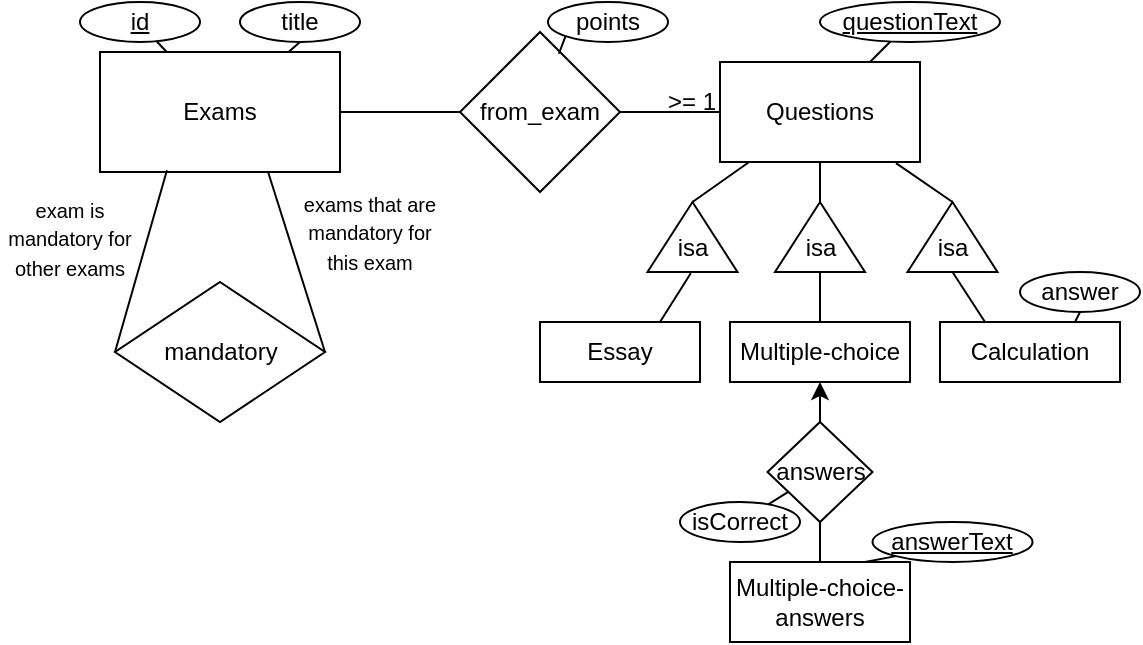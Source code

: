<mxfile version="24.0.4" type="device" pages="3">
  <diagram name="Page-1" id="lYgGl5atpQ3WkVsg2Kto">
    <mxGraphModel dx="724" dy="390" grid="1" gridSize="10" guides="1" tooltips="1" connect="1" arrows="1" fold="1" page="1" pageScale="1" pageWidth="827" pageHeight="1169" math="0" shadow="0">
      <root>
        <mxCell id="0" />
        <mxCell id="1" parent="0" />
        <mxCell id="aWoG7Blhz6DWmbMNtTgy-21" value="Exams" style="rounded=0;whiteSpace=wrap;html=1;" parent="1" vertex="1">
          <mxGeometry x="130" y="55" width="120" height="60" as="geometry" />
        </mxCell>
        <mxCell id="aWoG7Blhz6DWmbMNtTgy-22" value="&lt;u&gt;id&lt;/u&gt;" style="ellipse;whiteSpace=wrap;html=1;" parent="1" vertex="1">
          <mxGeometry x="120" y="30" width="60" height="20" as="geometry" />
        </mxCell>
        <mxCell id="aWoG7Blhz6DWmbMNtTgy-23" value="title" style="ellipse;whiteSpace=wrap;html=1;" parent="1" vertex="1">
          <mxGeometry x="200" y="30" width="60" height="20" as="geometry" />
        </mxCell>
        <mxCell id="aWoG7Blhz6DWmbMNtTgy-24" value="" style="endArrow=none;html=1;rounded=0;" parent="1" source="aWoG7Blhz6DWmbMNtTgy-22" target="aWoG7Blhz6DWmbMNtTgy-21" edge="1">
          <mxGeometry width="50" height="50" relative="1" as="geometry">
            <mxPoint x="380" y="130" as="sourcePoint" />
            <mxPoint x="430" y="80" as="targetPoint" />
          </mxGeometry>
        </mxCell>
        <mxCell id="aWoG7Blhz6DWmbMNtTgy-25" value="" style="endArrow=none;html=1;rounded=0;entryX=0.5;entryY=1;entryDx=0;entryDy=0;" parent="1" source="aWoG7Blhz6DWmbMNtTgy-21" target="aWoG7Blhz6DWmbMNtTgy-23" edge="1">
          <mxGeometry width="50" height="50" relative="1" as="geometry">
            <mxPoint x="390" y="140" as="sourcePoint" />
            <mxPoint x="440" y="90" as="targetPoint" />
          </mxGeometry>
        </mxCell>
        <mxCell id="aWoG7Blhz6DWmbMNtTgy-26" value="Questions" style="rounded=0;whiteSpace=wrap;html=1;" parent="1" vertex="1">
          <mxGeometry x="440" y="60" width="100" height="50" as="geometry" />
        </mxCell>
        <mxCell id="aWoG7Blhz6DWmbMNtTgy-27" value="from_exam" style="rhombus;whiteSpace=wrap;html=1;" parent="1" vertex="1">
          <mxGeometry x="310" y="45" width="80" height="80" as="geometry" />
        </mxCell>
        <mxCell id="aWoG7Blhz6DWmbMNtTgy-29" value="" style="endArrow=none;html=1;rounded=0;exitX=0;exitY=0.5;exitDx=0;exitDy=0;" parent="1" source="aWoG7Blhz6DWmbMNtTgy-27" target="aWoG7Blhz6DWmbMNtTgy-21" edge="1">
          <mxGeometry width="50" height="50" relative="1" as="geometry">
            <mxPoint x="380" y="130" as="sourcePoint" />
            <mxPoint x="430" y="80" as="targetPoint" />
          </mxGeometry>
        </mxCell>
        <mxCell id="aWoG7Blhz6DWmbMNtTgy-31" value="points" style="ellipse;whiteSpace=wrap;html=1;" parent="1" vertex="1">
          <mxGeometry x="354" y="30" width="60" height="20" as="geometry" />
        </mxCell>
        <mxCell id="aWoG7Blhz6DWmbMNtTgy-32" value="" style="endArrow=none;html=1;rounded=0;entryX=0;entryY=1;entryDx=0;entryDy=0;exitX=0.618;exitY=0.136;exitDx=0;exitDy=0;exitPerimeter=0;" parent="1" source="aWoG7Blhz6DWmbMNtTgy-27" target="aWoG7Blhz6DWmbMNtTgy-31" edge="1">
          <mxGeometry width="50" height="50" relative="1" as="geometry">
            <mxPoint x="380" y="130" as="sourcePoint" />
            <mxPoint x="430" y="80" as="targetPoint" />
          </mxGeometry>
        </mxCell>
        <mxCell id="aWoG7Blhz6DWmbMNtTgy-33" value="&lt;u&gt;questionText&lt;/u&gt;" style="ellipse;whiteSpace=wrap;html=1;" parent="1" vertex="1">
          <mxGeometry x="490" y="30" width="90" height="20" as="geometry" />
        </mxCell>
        <mxCell id="aWoG7Blhz6DWmbMNtTgy-36" value="" style="group" parent="1" vertex="1" connectable="0">
          <mxGeometry x="463.75" y="130" width="52.5" height="35" as="geometry" />
        </mxCell>
        <mxCell id="aWoG7Blhz6DWmbMNtTgy-34" value="" style="triangle;whiteSpace=wrap;html=1;rotation=-90;movable=1;resizable=1;rotatable=1;deletable=1;editable=1;locked=0;connectable=1;" parent="aWoG7Blhz6DWmbMNtTgy-36" vertex="1">
          <mxGeometry x="8.75" y="-5" width="35" height="45" as="geometry" />
        </mxCell>
        <mxCell id="aWoG7Blhz6DWmbMNtTgy-35" value="isa" style="text;html=1;align=center;verticalAlign=middle;whiteSpace=wrap;rounded=0;movable=1;resizable=1;rotatable=1;deletable=1;editable=1;locked=0;connectable=1;" parent="aWoG7Blhz6DWmbMNtTgy-36" vertex="1">
          <mxGeometry y="12.5" width="52.5" height="20" as="geometry" />
        </mxCell>
        <mxCell id="aWoG7Blhz6DWmbMNtTgy-38" value="Essay" style="rounded=0;whiteSpace=wrap;html=1;" parent="1" vertex="1">
          <mxGeometry x="350" y="190" width="80" height="30" as="geometry" />
        </mxCell>
        <mxCell id="aWoG7Blhz6DWmbMNtTgy-39" value="Multiple-choice" style="rounded=0;whiteSpace=wrap;html=1;" parent="1" vertex="1">
          <mxGeometry x="445" y="190" width="90" height="30" as="geometry" />
        </mxCell>
        <mxCell id="aWoG7Blhz6DWmbMNtTgy-40" value="Calculation" style="rounded=0;whiteSpace=wrap;html=1;" parent="1" vertex="1">
          <mxGeometry x="550" y="190" width="90" height="30" as="geometry" />
        </mxCell>
        <mxCell id="aWoG7Blhz6DWmbMNtTgy-41" value="" style="endArrow=none;html=1;rounded=0;" parent="1" source="aWoG7Blhz6DWmbMNtTgy-26" target="aWoG7Blhz6DWmbMNtTgy-33" edge="1">
          <mxGeometry width="50" height="50" relative="1" as="geometry">
            <mxPoint x="210" y="210" as="sourcePoint" />
            <mxPoint x="260" y="160" as="targetPoint" />
          </mxGeometry>
        </mxCell>
        <mxCell id="aWoG7Blhz6DWmbMNtTgy-42" value="Multiple-choice-answers" style="rounded=0;whiteSpace=wrap;html=1;" parent="1" vertex="1">
          <mxGeometry x="445" y="310" width="90" height="40" as="geometry" />
        </mxCell>
        <mxCell id="aWoG7Blhz6DWmbMNtTgy-43" value="" style="group" parent="1" vertex="1" connectable="0">
          <mxGeometry x="530" y="130" width="52.5" height="35" as="geometry" />
        </mxCell>
        <mxCell id="aWoG7Blhz6DWmbMNtTgy-44" value="" style="triangle;whiteSpace=wrap;html=1;rotation=-90;movable=1;resizable=1;rotatable=1;deletable=1;editable=1;locked=0;connectable=1;" parent="aWoG7Blhz6DWmbMNtTgy-43" vertex="1">
          <mxGeometry x="8.75" y="-5" width="35" height="45" as="geometry" />
        </mxCell>
        <mxCell id="aWoG7Blhz6DWmbMNtTgy-45" value="isa" style="text;html=1;align=center;verticalAlign=middle;whiteSpace=wrap;rounded=0;movable=1;resizable=1;rotatable=1;deletable=1;editable=1;locked=0;connectable=1;" parent="aWoG7Blhz6DWmbMNtTgy-43" vertex="1">
          <mxGeometry y="12.5" width="52.5" height="20" as="geometry" />
        </mxCell>
        <mxCell id="aWoG7Blhz6DWmbMNtTgy-46" value="" style="group" parent="1" vertex="1" connectable="0">
          <mxGeometry x="400" y="130" width="52.5" height="35" as="geometry" />
        </mxCell>
        <mxCell id="aWoG7Blhz6DWmbMNtTgy-47" value="" style="triangle;whiteSpace=wrap;html=1;rotation=-90;movable=1;resizable=1;rotatable=1;deletable=1;editable=1;locked=0;connectable=1;" parent="aWoG7Blhz6DWmbMNtTgy-46" vertex="1">
          <mxGeometry x="8.75" y="-5" width="35" height="45" as="geometry" />
        </mxCell>
        <mxCell id="aWoG7Blhz6DWmbMNtTgy-48" value="isa" style="text;html=1;align=center;verticalAlign=middle;whiteSpace=wrap;rounded=0;movable=1;resizable=1;rotatable=1;deletable=1;editable=1;locked=0;connectable=1;" parent="aWoG7Blhz6DWmbMNtTgy-46" vertex="1">
          <mxGeometry y="12.5" width="52.5" height="20" as="geometry" />
        </mxCell>
        <mxCell id="aWoG7Blhz6DWmbMNtTgy-50" value="" style="endArrow=none;html=1;rounded=0;entryX=0.88;entryY=1.011;entryDx=0;entryDy=0;exitX=1;exitY=0.5;exitDx=0;exitDy=0;entryPerimeter=0;" parent="1" source="aWoG7Blhz6DWmbMNtTgy-44" target="aWoG7Blhz6DWmbMNtTgy-26" edge="1">
          <mxGeometry width="50" height="50" relative="1" as="geometry">
            <mxPoint x="270" y="150" as="sourcePoint" />
            <mxPoint x="320" y="100" as="targetPoint" />
          </mxGeometry>
        </mxCell>
        <mxCell id="aWoG7Blhz6DWmbMNtTgy-51" value="" style="endArrow=none;html=1;rounded=0;entryX=0.5;entryY=1;entryDx=0;entryDy=0;" parent="1" target="aWoG7Blhz6DWmbMNtTgy-26" edge="1">
          <mxGeometry width="50" height="50" relative="1" as="geometry">
            <mxPoint x="490" y="130" as="sourcePoint" />
            <mxPoint x="320" y="100" as="targetPoint" />
          </mxGeometry>
        </mxCell>
        <mxCell id="aWoG7Blhz6DWmbMNtTgy-52" value="" style="endArrow=none;html=1;rounded=0;exitX=1;exitY=0.5;exitDx=0;exitDy=0;" parent="1" source="aWoG7Blhz6DWmbMNtTgy-47" target="aWoG7Blhz6DWmbMNtTgy-26" edge="1">
          <mxGeometry width="50" height="50" relative="1" as="geometry">
            <mxPoint x="270" y="150" as="sourcePoint" />
            <mxPoint x="320" y="100" as="targetPoint" />
          </mxGeometry>
        </mxCell>
        <mxCell id="aWoG7Blhz6DWmbMNtTgy-53" value="" style="endArrow=none;html=1;rounded=0;entryX=0;entryY=0.5;entryDx=0;entryDy=0;exitX=0.25;exitY=0;exitDx=0;exitDy=0;" parent="1" source="aWoG7Blhz6DWmbMNtTgy-40" target="aWoG7Blhz6DWmbMNtTgy-44" edge="1">
          <mxGeometry width="50" height="50" relative="1" as="geometry">
            <mxPoint x="340" y="170" as="sourcePoint" />
            <mxPoint x="390" y="120" as="targetPoint" />
          </mxGeometry>
        </mxCell>
        <mxCell id="aWoG7Blhz6DWmbMNtTgy-54" value="" style="endArrow=none;html=1;rounded=0;exitX=0.5;exitY=0;exitDx=0;exitDy=0;" parent="1" source="aWoG7Blhz6DWmbMNtTgy-39" target="aWoG7Blhz6DWmbMNtTgy-34" edge="1">
          <mxGeometry width="50" height="50" relative="1" as="geometry">
            <mxPoint x="340" y="170" as="sourcePoint" />
            <mxPoint x="390" y="120" as="targetPoint" />
          </mxGeometry>
        </mxCell>
        <mxCell id="aWoG7Blhz6DWmbMNtTgy-55" value="" style="endArrow=none;html=1;rounded=0;entryX=-0.017;entryY=0.481;entryDx=0;entryDy=0;exitX=0.75;exitY=0;exitDx=0;exitDy=0;entryPerimeter=0;" parent="1" source="aWoG7Blhz6DWmbMNtTgy-38" target="aWoG7Blhz6DWmbMNtTgy-47" edge="1">
          <mxGeometry width="50" height="50" relative="1" as="geometry">
            <mxPoint x="340" y="170" as="sourcePoint" />
            <mxPoint x="390" y="120" as="targetPoint" />
          </mxGeometry>
        </mxCell>
        <mxCell id="aWoG7Blhz6DWmbMNtTgy-56" value="answer" style="ellipse;whiteSpace=wrap;html=1;" parent="1" vertex="1">
          <mxGeometry x="590" y="165" width="60" height="20" as="geometry" />
        </mxCell>
        <mxCell id="aWoG7Blhz6DWmbMNtTgy-57" value="" style="endArrow=none;html=1;rounded=0;entryX=0.5;entryY=1;entryDx=0;entryDy=0;exitX=0.75;exitY=0;exitDx=0;exitDy=0;" parent="1" source="aWoG7Blhz6DWmbMNtTgy-40" target="aWoG7Blhz6DWmbMNtTgy-56" edge="1">
          <mxGeometry width="50" height="50" relative="1" as="geometry">
            <mxPoint x="470" y="180" as="sourcePoint" />
            <mxPoint x="520" y="130" as="targetPoint" />
          </mxGeometry>
        </mxCell>
        <mxCell id="aWoG7Blhz6DWmbMNtTgy-77" value="answers" style="rhombus;whiteSpace=wrap;html=1;" parent="1" vertex="1">
          <mxGeometry x="463.75" y="240" width="52.5" height="50" as="geometry" />
        </mxCell>
        <mxCell id="aWoG7Blhz6DWmbMNtTgy-79" value="" style="endArrow=none;html=1;rounded=0;entryX=0.5;entryY=1;entryDx=0;entryDy=0;exitX=0.5;exitY=0;exitDx=0;exitDy=0;" parent="1" source="aWoG7Blhz6DWmbMNtTgy-42" target="aWoG7Blhz6DWmbMNtTgy-77" edge="1">
          <mxGeometry width="50" height="50" relative="1" as="geometry">
            <mxPoint x="400" y="280" as="sourcePoint" />
            <mxPoint x="450" y="230" as="targetPoint" />
          </mxGeometry>
        </mxCell>
        <mxCell id="aWoG7Blhz6DWmbMNtTgy-80" value="isCorrect" style="ellipse;whiteSpace=wrap;html=1;" parent="1" vertex="1">
          <mxGeometry x="420" y="280" width="60" height="20" as="geometry" />
        </mxCell>
        <mxCell id="aWoG7Blhz6DWmbMNtTgy-81" value="" style="endArrow=none;html=1;rounded=0;" parent="1" source="aWoG7Blhz6DWmbMNtTgy-77" target="aWoG7Blhz6DWmbMNtTgy-80" edge="1">
          <mxGeometry width="50" height="50" relative="1" as="geometry">
            <mxPoint x="410" y="280" as="sourcePoint" />
            <mxPoint x="460" y="230" as="targetPoint" />
          </mxGeometry>
        </mxCell>
        <mxCell id="aWoG7Blhz6DWmbMNtTgy-84" value="" style="endArrow=classic;html=1;rounded=0;entryX=0.5;entryY=1;entryDx=0;entryDy=0;" parent="1" source="aWoG7Blhz6DWmbMNtTgy-77" target="aWoG7Blhz6DWmbMNtTgy-39" edge="1">
          <mxGeometry width="50" height="50" relative="1" as="geometry">
            <mxPoint x="460" y="300" as="sourcePoint" />
            <mxPoint x="510" y="250" as="targetPoint" />
          </mxGeometry>
        </mxCell>
        <mxCell id="aWoG7Blhz6DWmbMNtTgy-85" value="" style="endArrow=none;html=1;rounded=0;entryX=0;entryY=0.5;entryDx=0;entryDy=0;exitX=1;exitY=0.5;exitDx=0;exitDy=0;" parent="1" source="aWoG7Blhz6DWmbMNtTgy-27" target="aWoG7Blhz6DWmbMNtTgy-26" edge="1">
          <mxGeometry width="50" height="50" relative="1" as="geometry">
            <mxPoint x="260" y="180" as="sourcePoint" />
            <mxPoint x="440" y="95" as="targetPoint" />
          </mxGeometry>
        </mxCell>
        <mxCell id="aWoG7Blhz6DWmbMNtTgy-86" value="mandatory" style="rhombus;whiteSpace=wrap;html=1;" parent="1" vertex="1">
          <mxGeometry x="137.5" y="170" width="105" height="70" as="geometry" />
        </mxCell>
        <mxCell id="aWoG7Blhz6DWmbMNtTgy-89" value="" style="endArrow=none;html=1;rounded=0;entryX=0.701;entryY=1.004;entryDx=0;entryDy=0;exitX=1;exitY=0.5;exitDx=0;exitDy=0;curved=1;entryPerimeter=0;" parent="1" source="aWoG7Blhz6DWmbMNtTgy-86" target="aWoG7Blhz6DWmbMNtTgy-21" edge="1">
          <mxGeometry width="50" height="50" relative="1" as="geometry">
            <mxPoint x="290" y="150" as="sourcePoint" />
            <mxPoint x="340" y="100" as="targetPoint" />
            <Array as="points" />
          </mxGeometry>
        </mxCell>
        <mxCell id="aWoG7Blhz6DWmbMNtTgy-91" value="" style="endArrow=none;html=1;rounded=0;entryX=0.279;entryY=0.985;entryDx=0;entryDy=0;entryPerimeter=0;exitX=0;exitY=0.5;exitDx=0;exitDy=0;curved=1;strokeColor=default;" parent="1" source="aWoG7Blhz6DWmbMNtTgy-86" target="aWoG7Blhz6DWmbMNtTgy-21" edge="1">
          <mxGeometry width="50" height="50" relative="1" as="geometry">
            <mxPoint x="120" y="165" as="sourcePoint" />
            <mxPoint x="170" y="115" as="targetPoint" />
            <Array as="points" />
          </mxGeometry>
        </mxCell>
        <mxCell id="5ckZiALKwbnJx9a70BcW-1" value="&lt;font style=&quot;font-size: 10px;&quot;&gt;exam is mandatory for other exams&lt;/font&gt;" style="text;html=1;align=center;verticalAlign=middle;whiteSpace=wrap;rounded=0;" parent="1" vertex="1">
          <mxGeometry x="80" y="122.5" width="70" height="50" as="geometry" />
        </mxCell>
        <mxCell id="5ckZiALKwbnJx9a70BcW-2" value="&lt;font size=&quot;1&quot;&gt;exams that are mandatory for this exam&lt;/font&gt;" style="text;html=1;align=center;verticalAlign=middle;whiteSpace=wrap;rounded=0;" parent="1" vertex="1">
          <mxGeometry x="230" y="120" width="70" height="50" as="geometry" />
        </mxCell>
        <mxCell id="_YZ_pB1pkdJqeneypri8-1" value="&lt;u&gt;answerText&lt;/u&gt;" style="ellipse;whiteSpace=wrap;html=1;" parent="1" vertex="1">
          <mxGeometry x="516.25" y="290" width="80" height="20" as="geometry" />
        </mxCell>
        <mxCell id="_YZ_pB1pkdJqeneypri8-2" value="" style="endArrow=none;html=1;rounded=0;entryX=0.75;entryY=0;entryDx=0;entryDy=0;exitX=0;exitY=1;exitDx=0;exitDy=0;" parent="1" source="_YZ_pB1pkdJqeneypri8-1" target="aWoG7Blhz6DWmbMNtTgy-42" edge="1">
          <mxGeometry width="50" height="50" relative="1" as="geometry">
            <mxPoint x="370" y="310" as="sourcePoint" />
            <mxPoint x="420" y="260" as="targetPoint" />
          </mxGeometry>
        </mxCell>
        <mxCell id="D56PeN6j6x1EbawSgiIZ-1" value="&amp;gt;= 1" style="text;html=1;align=center;verticalAlign=middle;whiteSpace=wrap;rounded=0;" parent="1" vertex="1">
          <mxGeometry x="396.25" y="50" width="60" height="60" as="geometry" />
        </mxCell>
      </root>
    </mxGraphModel>
  </diagram>
  <diagram id="3jfHB6BcekiDwxA_sZTv" name="Page-3">
    <mxGraphModel dx="1050" dy="565" grid="1" gridSize="10" guides="1" tooltips="1" connect="1" arrows="1" fold="1" page="1" pageScale="1" pageWidth="827" pageHeight="1169" math="0" shadow="0">
      <root>
        <mxCell id="0" />
        <mxCell id="1" parent="0" />
        <mxCell id="eyURCO1WlwZfFoFYtbk3-13" value="ВеригаМагазини" style="rounded=0;whiteSpace=wrap;html=1;" parent="1" vertex="1">
          <mxGeometry x="110" y="160" width="110" height="50" as="geometry" />
        </mxCell>
        <mxCell id="eyURCO1WlwZfFoFYtbk3-14" value="" style="rounded=0;whiteSpace=wrap;html=1;" parent="1" vertex="1">
          <mxGeometry x="360" y="160" width="110" height="50" as="geometry" />
        </mxCell>
        <mxCell id="eyURCO1WlwZfFoFYtbk3-15" value="" style="rounded=0;whiteSpace=wrap;html=1;" parent="1" vertex="1">
          <mxGeometry x="610" y="160" width="110" height="50" as="geometry" />
        </mxCell>
        <mxCell id="eyURCO1WlwZfFoFYtbk3-18" value="" style="group" parent="1" vertex="1" connectable="0">
          <mxGeometry x="250" y="145" width="80" height="80" as="geometry" />
        </mxCell>
        <mxCell id="eyURCO1WlwZfFoFYtbk3-17" value="" style="rhombus;whiteSpace=wrap;html=1;" parent="eyURCO1WlwZfFoFYtbk3-18" vertex="1">
          <mxGeometry width="80" height="80" as="geometry" />
        </mxCell>
        <mxCell id="eyURCO1WlwZfFoFYtbk3-16" value="м_във_в" style="rhombus;whiteSpace=wrap;html=1;" parent="eyURCO1WlwZfFoFYtbk3-18" vertex="1">
          <mxGeometry x="10" y="10" width="60" height="60" as="geometry" />
        </mxCell>
        <mxCell id="eyURCO1WlwZfFoFYtbk3-19" value="" style="group" parent="1" vertex="1" connectable="0">
          <mxGeometry x="500" y="145" width="80" height="80" as="geometry" />
        </mxCell>
        <mxCell id="eyURCO1WlwZfFoFYtbk3-20" value="" style="rhombus;whiteSpace=wrap;html=1;" parent="eyURCO1WlwZfFoFYtbk3-19" vertex="1">
          <mxGeometry width="80" height="80" as="geometry" />
        </mxCell>
        <mxCell id="eyURCO1WlwZfFoFYtbk3-21" value="е_в_м" style="rhombus;whiteSpace=wrap;html=1;" parent="eyURCO1WlwZfFoFYtbk3-19" vertex="1">
          <mxGeometry x="10" y="10" width="60" height="60" as="geometry" />
        </mxCell>
        <mxCell id="eyURCO1WlwZfFoFYtbk3-22" value="&lt;u&gt;име&lt;/u&gt;" style="ellipse;whiteSpace=wrap;html=1;" parent="1" vertex="1">
          <mxGeometry x="110" y="130" width="70" height="20" as="geometry" />
        </mxCell>
        <mxCell id="eyURCO1WlwZfFoFYtbk3-23" value="&lt;u&gt;вномер&lt;/u&gt;" style="ellipse;whiteSpace=wrap;html=1;" parent="1" vertex="1">
          <mxGeometry x="600" y="130" width="70" height="20" as="geometry" />
        </mxCell>
        <mxCell id="eyURCO1WlwZfFoFYtbk3-24" value="адрес" style="ellipse;whiteSpace=wrap;html=1;" parent="1" vertex="1">
          <mxGeometry x="420" y="130" width="70" height="20" as="geometry" />
        </mxCell>
        <mxCell id="eyURCO1WlwZfFoFYtbk3-25" value="&lt;u&gt;мномер&lt;/u&gt;" style="ellipse;whiteSpace=wrap;html=1;" parent="1" vertex="1">
          <mxGeometry x="344" y="130" width="70" height="20" as="geometry" />
        </mxCell>
        <mxCell id="eyURCO1WlwZfFoFYtbk3-26" value="" style="endArrow=none;html=1;rounded=0;exitX=1;exitY=0.5;exitDx=0;exitDy=0;entryX=0;entryY=0.5;entryDx=0;entryDy=0;" parent="1" source="eyURCO1WlwZfFoFYtbk3-17" target="eyURCO1WlwZfFoFYtbk3-14" edge="1">
          <mxGeometry width="50" height="50" relative="1" as="geometry">
            <mxPoint x="360" y="200" as="sourcePoint" />
            <mxPoint x="410" y="150" as="targetPoint" />
          </mxGeometry>
        </mxCell>
        <mxCell id="eyURCO1WlwZfFoFYtbk3-27" value="" style="endArrow=none;html=1;rounded=0;exitX=0;exitY=0.5;exitDx=0;exitDy=0;entryX=1;entryY=0.5;entryDx=0;entryDy=0;" parent="1" source="eyURCO1WlwZfFoFYtbk3-17" target="eyURCO1WlwZfFoFYtbk3-13" edge="1">
          <mxGeometry width="50" height="50" relative="1" as="geometry">
            <mxPoint x="300" y="210" as="sourcePoint" />
            <mxPoint x="350" y="160" as="targetPoint" />
          </mxGeometry>
        </mxCell>
        <mxCell id="eyURCO1WlwZfFoFYtbk3-28" value="" style="endArrow=none;html=1;rounded=0;exitX=1;exitY=0.5;exitDx=0;exitDy=0;entryX=0;entryY=0.5;entryDx=0;entryDy=0;" parent="1" source="eyURCO1WlwZfFoFYtbk3-20" target="eyURCO1WlwZfFoFYtbk3-15" edge="1">
          <mxGeometry width="50" height="50" relative="1" as="geometry">
            <mxPoint x="580" y="210" as="sourcePoint" />
            <mxPoint x="630" y="160" as="targetPoint" />
          </mxGeometry>
        </mxCell>
        <mxCell id="eyURCO1WlwZfFoFYtbk3-29" value="" style="endArrow=none;html=1;rounded=0;exitX=0;exitY=0.5;exitDx=0;exitDy=0;entryX=1;entryY=0.5;entryDx=0;entryDy=0;" parent="1" source="eyURCO1WlwZfFoFYtbk3-20" target="eyURCO1WlwZfFoFYtbk3-14" edge="1">
          <mxGeometry width="50" height="50" relative="1" as="geometry">
            <mxPoint x="580" y="210" as="sourcePoint" />
            <mxPoint x="630" y="160" as="targetPoint" />
          </mxGeometry>
        </mxCell>
        <mxCell id="eyURCO1WlwZfFoFYtbk3-30" value="" style="endArrow=none;html=1;rounded=0;entryX=0.5;entryY=1;entryDx=0;entryDy=0;exitX=0.25;exitY=0;exitDx=0;exitDy=0;" parent="1" source="eyURCO1WlwZfFoFYtbk3-15" target="eyURCO1WlwZfFoFYtbk3-23" edge="1">
          <mxGeometry width="50" height="50" relative="1" as="geometry">
            <mxPoint x="590" y="210" as="sourcePoint" />
            <mxPoint x="640" y="160" as="targetPoint" />
          </mxGeometry>
        </mxCell>
        <mxCell id="eyURCO1WlwZfFoFYtbk3-31" value="" style="endArrow=none;html=1;rounded=0;exitX=0.5;exitY=1;exitDx=0;exitDy=0;entryX=0.5;entryY=0;entryDx=0;entryDy=0;" parent="1" source="eyURCO1WlwZfFoFYtbk3-22" target="eyURCO1WlwZfFoFYtbk3-13" edge="1">
          <mxGeometry width="50" height="50" relative="1" as="geometry">
            <mxPoint x="340" y="200" as="sourcePoint" />
            <mxPoint x="390" y="150" as="targetPoint" />
          </mxGeometry>
        </mxCell>
        <mxCell id="eyURCO1WlwZfFoFYtbk3-32" value="" style="endArrow=none;html=1;rounded=0;exitX=0.5;exitY=1;exitDx=0;exitDy=0;entryX=0.75;entryY=0;entryDx=0;entryDy=0;" parent="1" source="eyURCO1WlwZfFoFYtbk3-24" target="eyURCO1WlwZfFoFYtbk3-14" edge="1">
          <mxGeometry width="50" height="50" relative="1" as="geometry">
            <mxPoint x="340" y="200" as="sourcePoint" />
            <mxPoint x="390" y="150" as="targetPoint" />
          </mxGeometry>
        </mxCell>
        <mxCell id="eyURCO1WlwZfFoFYtbk3-33" value="" style="endArrow=none;html=1;rounded=0;entryX=0.5;entryY=1;entryDx=0;entryDy=0;" parent="1" source="eyURCO1WlwZfFoFYtbk3-14" target="eyURCO1WlwZfFoFYtbk3-25" edge="1">
          <mxGeometry width="50" height="50" relative="1" as="geometry">
            <mxPoint x="340" y="200" as="sourcePoint" />
            <mxPoint x="390" y="150" as="targetPoint" />
          </mxGeometry>
        </mxCell>
        <mxCell id="eyURCO1WlwZfFoFYtbk3-34" value="Магазини" style="rounded=0;whiteSpace=wrap;html=1;" parent="1" vertex="1">
          <mxGeometry x="368.5" y="166.25" width="93" height="37.5" as="geometry" />
        </mxCell>
        <mxCell id="eyURCO1WlwZfFoFYtbk3-35" value="Екипи" style="rounded=0;whiteSpace=wrap;html=1;" parent="1" vertex="1">
          <mxGeometry x="618.5" y="166.25" width="93" height="37.5" as="geometry" />
        </mxCell>
        <mxCell id="eyURCO1WlwZfFoFYtbk3-36" value="(" style="text;html=1;align=center;verticalAlign=middle;whiteSpace=wrap;rounded=0;" parent="1" vertex="1">
          <mxGeometry x="442" y="168" width="60" height="32" as="geometry" />
        </mxCell>
        <mxCell id="eyURCO1WlwZfFoFYtbk3-37" value="(" style="text;html=1;align=center;verticalAlign=middle;whiteSpace=wrap;rounded=0;" parent="1" vertex="1">
          <mxGeometry x="192" y="168" width="60" height="32" as="geometry" />
        </mxCell>
      </root>
    </mxGraphModel>
  </diagram>
  <diagram id="pVu7jb4no2ZbOl509KoN" name="Page-2">
    <mxGraphModel dx="1050" dy="565" grid="1" gridSize="10" guides="1" tooltips="1" connect="1" arrows="1" fold="1" page="1" pageScale="1" pageWidth="827" pageHeight="1169" math="0" shadow="0">
      <root>
        <mxCell id="0" />
        <mxCell id="1" parent="0" />
        <mxCell id="j8h72R_oLt0eKCz56TB6-95" value="" style="group" vertex="1" connectable="0" parent="1">
          <mxGeometry x="270" y="170" width="310" height="75" as="geometry" />
        </mxCell>
        <mxCell id="j8h72R_oLt0eKCz56TB6-96" value="E" style="rounded=0;whiteSpace=wrap;html=1;" vertex="1" parent="j8h72R_oLt0eKCz56TB6-95">
          <mxGeometry x="20" y="30" width="80" height="40" as="geometry" />
        </mxCell>
        <mxCell id="j8h72R_oLt0eKCz56TB6-97" value="атрибут" style="ellipse;whiteSpace=wrap;html=1;" vertex="1" parent="j8h72R_oLt0eKCz56TB6-95">
          <mxGeometry x="20" width="60" height="20" as="geometry" />
        </mxCell>
        <mxCell id="j8h72R_oLt0eKCz56TB6-98" value="" style="endArrow=none;html=1;rounded=0;exitX=0.5;exitY=1;exitDx=0;exitDy=0;entryX=0.25;entryY=0;entryDx=0;entryDy=0;" edge="1" parent="j8h72R_oLt0eKCz56TB6-95" source="j8h72R_oLt0eKCz56TB6-97" target="j8h72R_oLt0eKCz56TB6-96">
          <mxGeometry width="50" height="50" relative="1" as="geometry">
            <mxPoint x="180" y="100" as="sourcePoint" />
            <mxPoint x="230" y="50" as="targetPoint" />
          </mxGeometry>
        </mxCell>
        <mxCell id="j8h72R_oLt0eKCz56TB6-99" value="връзка" style="rhombus;whiteSpace=wrap;html=1;" vertex="1" parent="j8h72R_oLt0eKCz56TB6-95">
          <mxGeometry x="140" y="25" width="50" height="50" as="geometry" />
        </mxCell>
        <mxCell id="j8h72R_oLt0eKCz56TB6-100" value="" style="group" vertex="1" connectable="0" parent="j8h72R_oLt0eKCz56TB6-95">
          <mxGeometry x="210" width="100" height="70" as="geometry" />
        </mxCell>
        <mxCell id="j8h72R_oLt0eKCz56TB6-101" value="F" style="rounded=0;whiteSpace=wrap;html=1;" vertex="1" parent="j8h72R_oLt0eKCz56TB6-100">
          <mxGeometry x="20" y="30" width="80" height="40" as="geometry" />
        </mxCell>
        <mxCell id="j8h72R_oLt0eKCz56TB6-102" value="атрибут" style="ellipse;whiteSpace=wrap;html=1;" vertex="1" parent="j8h72R_oLt0eKCz56TB6-100">
          <mxGeometry width="60" height="20" as="geometry" />
        </mxCell>
        <mxCell id="j8h72R_oLt0eKCz56TB6-103" value="" style="endArrow=none;html=1;rounded=0;exitX=0.5;exitY=1;exitDx=0;exitDy=0;entryX=0.25;entryY=0;entryDx=0;entryDy=0;" edge="1" parent="j8h72R_oLt0eKCz56TB6-100" source="j8h72R_oLt0eKCz56TB6-102" target="j8h72R_oLt0eKCz56TB6-101">
          <mxGeometry width="50" height="50" relative="1" as="geometry">
            <mxPoint x="180" y="100" as="sourcePoint" />
            <mxPoint x="230" y="50" as="targetPoint" />
          </mxGeometry>
        </mxCell>
        <mxCell id="j8h72R_oLt0eKCz56TB6-104" value="" style="endArrow=none;html=1;rounded=0;exitX=0;exitY=0.5;exitDx=0;exitDy=0;entryX=1;entryY=0.5;entryDx=0;entryDy=0;" edge="1" parent="j8h72R_oLt0eKCz56TB6-95" source="j8h72R_oLt0eKCz56TB6-99" target="j8h72R_oLt0eKCz56TB6-96">
          <mxGeometry width="50" height="50" relative="1" as="geometry">
            <mxPoint x="180" y="100" as="sourcePoint" />
            <mxPoint x="230" y="50" as="targetPoint" />
          </mxGeometry>
        </mxCell>
        <mxCell id="j8h72R_oLt0eKCz56TB6-105" value="" style="endArrow=classic;html=1;rounded=0;entryX=0;entryY=0.5;entryDx=0;entryDy=0;exitX=1;exitY=0.5;exitDx=0;exitDy=0;" edge="1" parent="j8h72R_oLt0eKCz56TB6-95" source="j8h72R_oLt0eKCz56TB6-99" target="j8h72R_oLt0eKCz56TB6-101">
          <mxGeometry width="50" height="50" relative="1" as="geometry">
            <mxPoint x="190" y="110" as="sourcePoint" />
            <mxPoint x="240" y="60" as="targetPoint" />
          </mxGeometry>
        </mxCell>
        <mxCell id="j8h72R_oLt0eKCz56TB6-106" value="" style="group" vertex="1" connectable="0" parent="1">
          <mxGeometry x="270" y="260" width="310" height="75" as="geometry" />
        </mxCell>
        <mxCell id="j8h72R_oLt0eKCz56TB6-107" value="E" style="rounded=0;whiteSpace=wrap;html=1;" vertex="1" parent="j8h72R_oLt0eKCz56TB6-106">
          <mxGeometry x="20" y="30" width="80" height="40" as="geometry" />
        </mxCell>
        <mxCell id="j8h72R_oLt0eKCz56TB6-108" value="атрибут" style="ellipse;whiteSpace=wrap;html=1;" vertex="1" parent="j8h72R_oLt0eKCz56TB6-106">
          <mxGeometry x="20" width="60" height="20" as="geometry" />
        </mxCell>
        <mxCell id="j8h72R_oLt0eKCz56TB6-109" value="" style="endArrow=none;html=1;rounded=0;exitX=0.5;exitY=1;exitDx=0;exitDy=0;entryX=0.25;entryY=0;entryDx=0;entryDy=0;" edge="1" parent="j8h72R_oLt0eKCz56TB6-106" source="j8h72R_oLt0eKCz56TB6-108" target="j8h72R_oLt0eKCz56TB6-107">
          <mxGeometry width="50" height="50" relative="1" as="geometry">
            <mxPoint x="180" y="100" as="sourcePoint" />
            <mxPoint x="230" y="50" as="targetPoint" />
          </mxGeometry>
        </mxCell>
        <mxCell id="j8h72R_oLt0eKCz56TB6-110" value="връзка" style="rhombus;whiteSpace=wrap;html=1;" vertex="1" parent="j8h72R_oLt0eKCz56TB6-106">
          <mxGeometry x="140" y="25" width="50" height="50" as="geometry" />
        </mxCell>
        <mxCell id="j8h72R_oLt0eKCz56TB6-111" value="" style="group" vertex="1" connectable="0" parent="j8h72R_oLt0eKCz56TB6-106">
          <mxGeometry x="210" width="100" height="70" as="geometry" />
        </mxCell>
        <mxCell id="j8h72R_oLt0eKCz56TB6-112" value="F" style="rounded=0;whiteSpace=wrap;html=1;" vertex="1" parent="j8h72R_oLt0eKCz56TB6-111">
          <mxGeometry x="20" y="30" width="80" height="40" as="geometry" />
        </mxCell>
        <mxCell id="j8h72R_oLt0eKCz56TB6-113" value="атрибут" style="ellipse;whiteSpace=wrap;html=1;" vertex="1" parent="j8h72R_oLt0eKCz56TB6-111">
          <mxGeometry width="60" height="20" as="geometry" />
        </mxCell>
        <mxCell id="j8h72R_oLt0eKCz56TB6-114" value="" style="endArrow=none;html=1;rounded=0;exitX=0.5;exitY=1;exitDx=0;exitDy=0;entryX=0.25;entryY=0;entryDx=0;entryDy=0;" edge="1" parent="j8h72R_oLt0eKCz56TB6-111" source="j8h72R_oLt0eKCz56TB6-113" target="j8h72R_oLt0eKCz56TB6-112">
          <mxGeometry width="50" height="50" relative="1" as="geometry">
            <mxPoint x="180" y="100" as="sourcePoint" />
            <mxPoint x="230" y="50" as="targetPoint" />
          </mxGeometry>
        </mxCell>
        <mxCell id="j8h72R_oLt0eKCz56TB6-116" value="" style="endArrow=classic;html=1;rounded=0;entryX=0;entryY=0.5;entryDx=0;entryDy=0;exitX=1;exitY=0.5;exitDx=0;exitDy=0;" edge="1" parent="j8h72R_oLt0eKCz56TB6-106" source="j8h72R_oLt0eKCz56TB6-110" target="j8h72R_oLt0eKCz56TB6-112">
          <mxGeometry width="50" height="50" relative="1" as="geometry">
            <mxPoint x="190" y="110" as="sourcePoint" />
            <mxPoint x="240" y="60" as="targetPoint" />
          </mxGeometry>
        </mxCell>
        <mxCell id="j8h72R_oLt0eKCz56TB6-118" value="" style="endArrow=classic;html=1;rounded=0;entryX=1;entryY=0.5;entryDx=0;entryDy=0;exitX=0;exitY=0.5;exitDx=0;exitDy=0;" edge="1" parent="j8h72R_oLt0eKCz56TB6-106" source="j8h72R_oLt0eKCz56TB6-110" target="j8h72R_oLt0eKCz56TB6-107">
          <mxGeometry width="50" height="50" relative="1" as="geometry">
            <mxPoint x="150" y="50" as="sourcePoint" />
            <mxPoint x="200" as="targetPoint" />
          </mxGeometry>
        </mxCell>
        <mxCell id="j8h72R_oLt0eKCz56TB6-119" value="" style="group" vertex="1" connectable="0" parent="1">
          <mxGeometry x="270" y="350" width="310" height="75" as="geometry" />
        </mxCell>
        <mxCell id="j8h72R_oLt0eKCz56TB6-120" value="E" style="rounded=0;whiteSpace=wrap;html=1;" vertex="1" parent="j8h72R_oLt0eKCz56TB6-119">
          <mxGeometry x="20" y="30" width="80" height="40" as="geometry" />
        </mxCell>
        <mxCell id="j8h72R_oLt0eKCz56TB6-121" value="атрибут" style="ellipse;whiteSpace=wrap;html=1;" vertex="1" parent="j8h72R_oLt0eKCz56TB6-119">
          <mxGeometry x="20" width="60" height="20" as="geometry" />
        </mxCell>
        <mxCell id="j8h72R_oLt0eKCz56TB6-122" value="" style="endArrow=none;html=1;rounded=0;exitX=0.5;exitY=1;exitDx=0;exitDy=0;entryX=0.25;entryY=0;entryDx=0;entryDy=0;" edge="1" parent="j8h72R_oLt0eKCz56TB6-119" source="j8h72R_oLt0eKCz56TB6-121" target="j8h72R_oLt0eKCz56TB6-120">
          <mxGeometry width="50" height="50" relative="1" as="geometry">
            <mxPoint x="180" y="100" as="sourcePoint" />
            <mxPoint x="230" y="50" as="targetPoint" />
          </mxGeometry>
        </mxCell>
        <mxCell id="j8h72R_oLt0eKCz56TB6-123" value="връзка" style="rhombus;whiteSpace=wrap;html=1;" vertex="1" parent="j8h72R_oLt0eKCz56TB6-119">
          <mxGeometry x="140" y="25" width="50" height="50" as="geometry" />
        </mxCell>
        <mxCell id="j8h72R_oLt0eKCz56TB6-124" value="" style="group" vertex="1" connectable="0" parent="j8h72R_oLt0eKCz56TB6-119">
          <mxGeometry x="210" width="100" height="70" as="geometry" />
        </mxCell>
        <mxCell id="j8h72R_oLt0eKCz56TB6-125" value="F" style="rounded=0;whiteSpace=wrap;html=1;" vertex="1" parent="j8h72R_oLt0eKCz56TB6-124">
          <mxGeometry x="20" y="30" width="80" height="40" as="geometry" />
        </mxCell>
        <mxCell id="j8h72R_oLt0eKCz56TB6-126" value="атрибут" style="ellipse;whiteSpace=wrap;html=1;" vertex="1" parent="j8h72R_oLt0eKCz56TB6-124">
          <mxGeometry width="60" height="20" as="geometry" />
        </mxCell>
        <mxCell id="j8h72R_oLt0eKCz56TB6-127" value="" style="endArrow=none;html=1;rounded=0;exitX=0.5;exitY=1;exitDx=0;exitDy=0;entryX=0.25;entryY=0;entryDx=0;entryDy=0;" edge="1" parent="j8h72R_oLt0eKCz56TB6-124" source="j8h72R_oLt0eKCz56TB6-126" target="j8h72R_oLt0eKCz56TB6-125">
          <mxGeometry width="50" height="50" relative="1" as="geometry">
            <mxPoint x="180" y="100" as="sourcePoint" />
            <mxPoint x="230" y="50" as="targetPoint" />
          </mxGeometry>
        </mxCell>
        <mxCell id="j8h72R_oLt0eKCz56TB6-143" value=")" style="text;html=1;align=center;verticalAlign=middle;whiteSpace=wrap;rounded=0;" vertex="1" parent="j8h72R_oLt0eKCz56TB6-124">
          <mxGeometry x="-12" y="33" width="61" height="31" as="geometry" />
        </mxCell>
        <mxCell id="j8h72R_oLt0eKCz56TB6-128" value="" style="endArrow=none;html=1;rounded=0;exitX=0;exitY=0.5;exitDx=0;exitDy=0;entryX=1;entryY=0.5;entryDx=0;entryDy=0;" edge="1" parent="j8h72R_oLt0eKCz56TB6-119" source="j8h72R_oLt0eKCz56TB6-123" target="j8h72R_oLt0eKCz56TB6-120">
          <mxGeometry width="50" height="50" relative="1" as="geometry">
            <mxPoint x="180" y="100" as="sourcePoint" />
            <mxPoint x="230" y="50" as="targetPoint" />
          </mxGeometry>
        </mxCell>
        <mxCell id="j8h72R_oLt0eKCz56TB6-130" value="" style="endArrow=none;html=1;rounded=0;" edge="1" parent="1" target="j8h72R_oLt0eKCz56TB6-125">
          <mxGeometry width="50" height="50" relative="1" as="geometry">
            <mxPoint x="460" y="400" as="sourcePoint" />
            <mxPoint x="510" y="350" as="targetPoint" />
          </mxGeometry>
        </mxCell>
        <mxCell id="j8h72R_oLt0eKCz56TB6-131" value="" style="group" vertex="1" connectable="0" parent="1">
          <mxGeometry x="270" y="430" width="310" height="75" as="geometry" />
        </mxCell>
        <mxCell id="j8h72R_oLt0eKCz56TB6-132" value="E" style="rounded=0;whiteSpace=wrap;html=1;" vertex="1" parent="j8h72R_oLt0eKCz56TB6-131">
          <mxGeometry x="20" y="30" width="80" height="40" as="geometry" />
        </mxCell>
        <mxCell id="j8h72R_oLt0eKCz56TB6-133" value="атрибут" style="ellipse;whiteSpace=wrap;html=1;" vertex="1" parent="j8h72R_oLt0eKCz56TB6-131">
          <mxGeometry x="20" width="60" height="20" as="geometry" />
        </mxCell>
        <mxCell id="j8h72R_oLt0eKCz56TB6-134" value="" style="endArrow=none;html=1;rounded=0;exitX=0.5;exitY=1;exitDx=0;exitDy=0;entryX=0.25;entryY=0;entryDx=0;entryDy=0;" edge="1" parent="j8h72R_oLt0eKCz56TB6-131" source="j8h72R_oLt0eKCz56TB6-133" target="j8h72R_oLt0eKCz56TB6-132">
          <mxGeometry width="50" height="50" relative="1" as="geometry">
            <mxPoint x="180" y="100" as="sourcePoint" />
            <mxPoint x="230" y="50" as="targetPoint" />
          </mxGeometry>
        </mxCell>
        <mxCell id="j8h72R_oLt0eKCz56TB6-135" value="връзка" style="rhombus;whiteSpace=wrap;html=1;" vertex="1" parent="j8h72R_oLt0eKCz56TB6-131">
          <mxGeometry x="140" y="25" width="50" height="50" as="geometry" />
        </mxCell>
        <mxCell id="j8h72R_oLt0eKCz56TB6-136" value="" style="group" vertex="1" connectable="0" parent="j8h72R_oLt0eKCz56TB6-131">
          <mxGeometry x="210" width="100" height="70" as="geometry" />
        </mxCell>
        <mxCell id="j8h72R_oLt0eKCz56TB6-137" value="F" style="rounded=0;whiteSpace=wrap;html=1;" vertex="1" parent="j8h72R_oLt0eKCz56TB6-136">
          <mxGeometry x="20" y="30" width="80" height="40" as="geometry" />
        </mxCell>
        <mxCell id="j8h72R_oLt0eKCz56TB6-138" value="атрибут" style="ellipse;whiteSpace=wrap;html=1;" vertex="1" parent="j8h72R_oLt0eKCz56TB6-136">
          <mxGeometry width="60" height="20" as="geometry" />
        </mxCell>
        <mxCell id="j8h72R_oLt0eKCz56TB6-139" value="" style="endArrow=none;html=1;rounded=0;exitX=0.5;exitY=1;exitDx=0;exitDy=0;entryX=0.25;entryY=0;entryDx=0;entryDy=0;" edge="1" parent="j8h72R_oLt0eKCz56TB6-136" source="j8h72R_oLt0eKCz56TB6-138" target="j8h72R_oLt0eKCz56TB6-137">
          <mxGeometry width="50" height="50" relative="1" as="geometry">
            <mxPoint x="180" y="100" as="sourcePoint" />
            <mxPoint x="230" y="50" as="targetPoint" />
          </mxGeometry>
        </mxCell>
        <mxCell id="j8h72R_oLt0eKCz56TB6-144" value=")" style="text;html=1;align=center;verticalAlign=middle;whiteSpace=wrap;rounded=0;" vertex="1" parent="j8h72R_oLt0eKCz56TB6-136">
          <mxGeometry x="-13" y="34.5" width="62" height="29.5" as="geometry" />
        </mxCell>
        <mxCell id="j8h72R_oLt0eKCz56TB6-140" value="" style="endArrow=none;html=1;rounded=0;exitX=0;exitY=0.5;exitDx=0;exitDy=0;entryX=1;entryY=0.5;entryDx=0;entryDy=0;" edge="1" parent="j8h72R_oLt0eKCz56TB6-131" source="j8h72R_oLt0eKCz56TB6-135" target="j8h72R_oLt0eKCz56TB6-132">
          <mxGeometry width="50" height="50" relative="1" as="geometry">
            <mxPoint x="180" y="100" as="sourcePoint" />
            <mxPoint x="230" y="50" as="targetPoint" />
          </mxGeometry>
        </mxCell>
        <mxCell id="j8h72R_oLt0eKCz56TB6-142" value="" style="endArrow=none;html=1;rounded=0;entryX=0;entryY=0.5;entryDx=0;entryDy=0;exitX=1;exitY=0.5;exitDx=0;exitDy=0;" edge="1" parent="j8h72R_oLt0eKCz56TB6-131" source="j8h72R_oLt0eKCz56TB6-135" target="j8h72R_oLt0eKCz56TB6-137">
          <mxGeometry width="50" height="50" relative="1" as="geometry">
            <mxPoint x="200" y="80" as="sourcePoint" />
            <mxPoint x="250" y="30" as="targetPoint" />
          </mxGeometry>
        </mxCell>
        <mxCell id="j8h72R_oLt0eKCz56TB6-145" value="(" style="text;html=1;align=center;verticalAlign=middle;whiteSpace=wrap;rounded=0;" vertex="1" parent="j8h72R_oLt0eKCz56TB6-131">
          <mxGeometry x="71" y="32" width="62" height="34" as="geometry" />
        </mxCell>
        <mxCell id="j8h72R_oLt0eKCz56TB6-146" value="Връзка много-един, може да има 0 свързани." style="text;html=1;align=center;verticalAlign=middle;whiteSpace=wrap;rounded=0;" vertex="1" parent="1">
          <mxGeometry x="600" y="200" width="160" height="40" as="geometry" />
        </mxCell>
        <mxCell id="j8h72R_oLt0eKCz56TB6-147" value="Връзка много-едно, биекция." style="text;html=1;align=center;verticalAlign=middle;whiteSpace=wrap;rounded=0;" vertex="1" parent="1">
          <mxGeometry x="600" y="460" width="160" height="40" as="geometry" />
        </mxCell>
        <mxCell id="j8h72R_oLt0eKCz56TB6-148" value="Връзка много-един, всяка същност от E трябва да е свързана с точно една от F." style="text;html=1;align=center;verticalAlign=middle;whiteSpace=wrap;rounded=0;" vertex="1" parent="1">
          <mxGeometry x="600" y="380" width="170" height="40" as="geometry" />
        </mxCell>
        <mxCell id="j8h72R_oLt0eKCz56TB6-149" value="Връзка едно-едно, може да има 0 свързани." style="text;html=1;align=center;verticalAlign=middle;whiteSpace=wrap;rounded=0;" vertex="1" parent="1">
          <mxGeometry x="600" y="290" width="160" height="40" as="geometry" />
        </mxCell>
      </root>
    </mxGraphModel>
  </diagram>
</mxfile>
